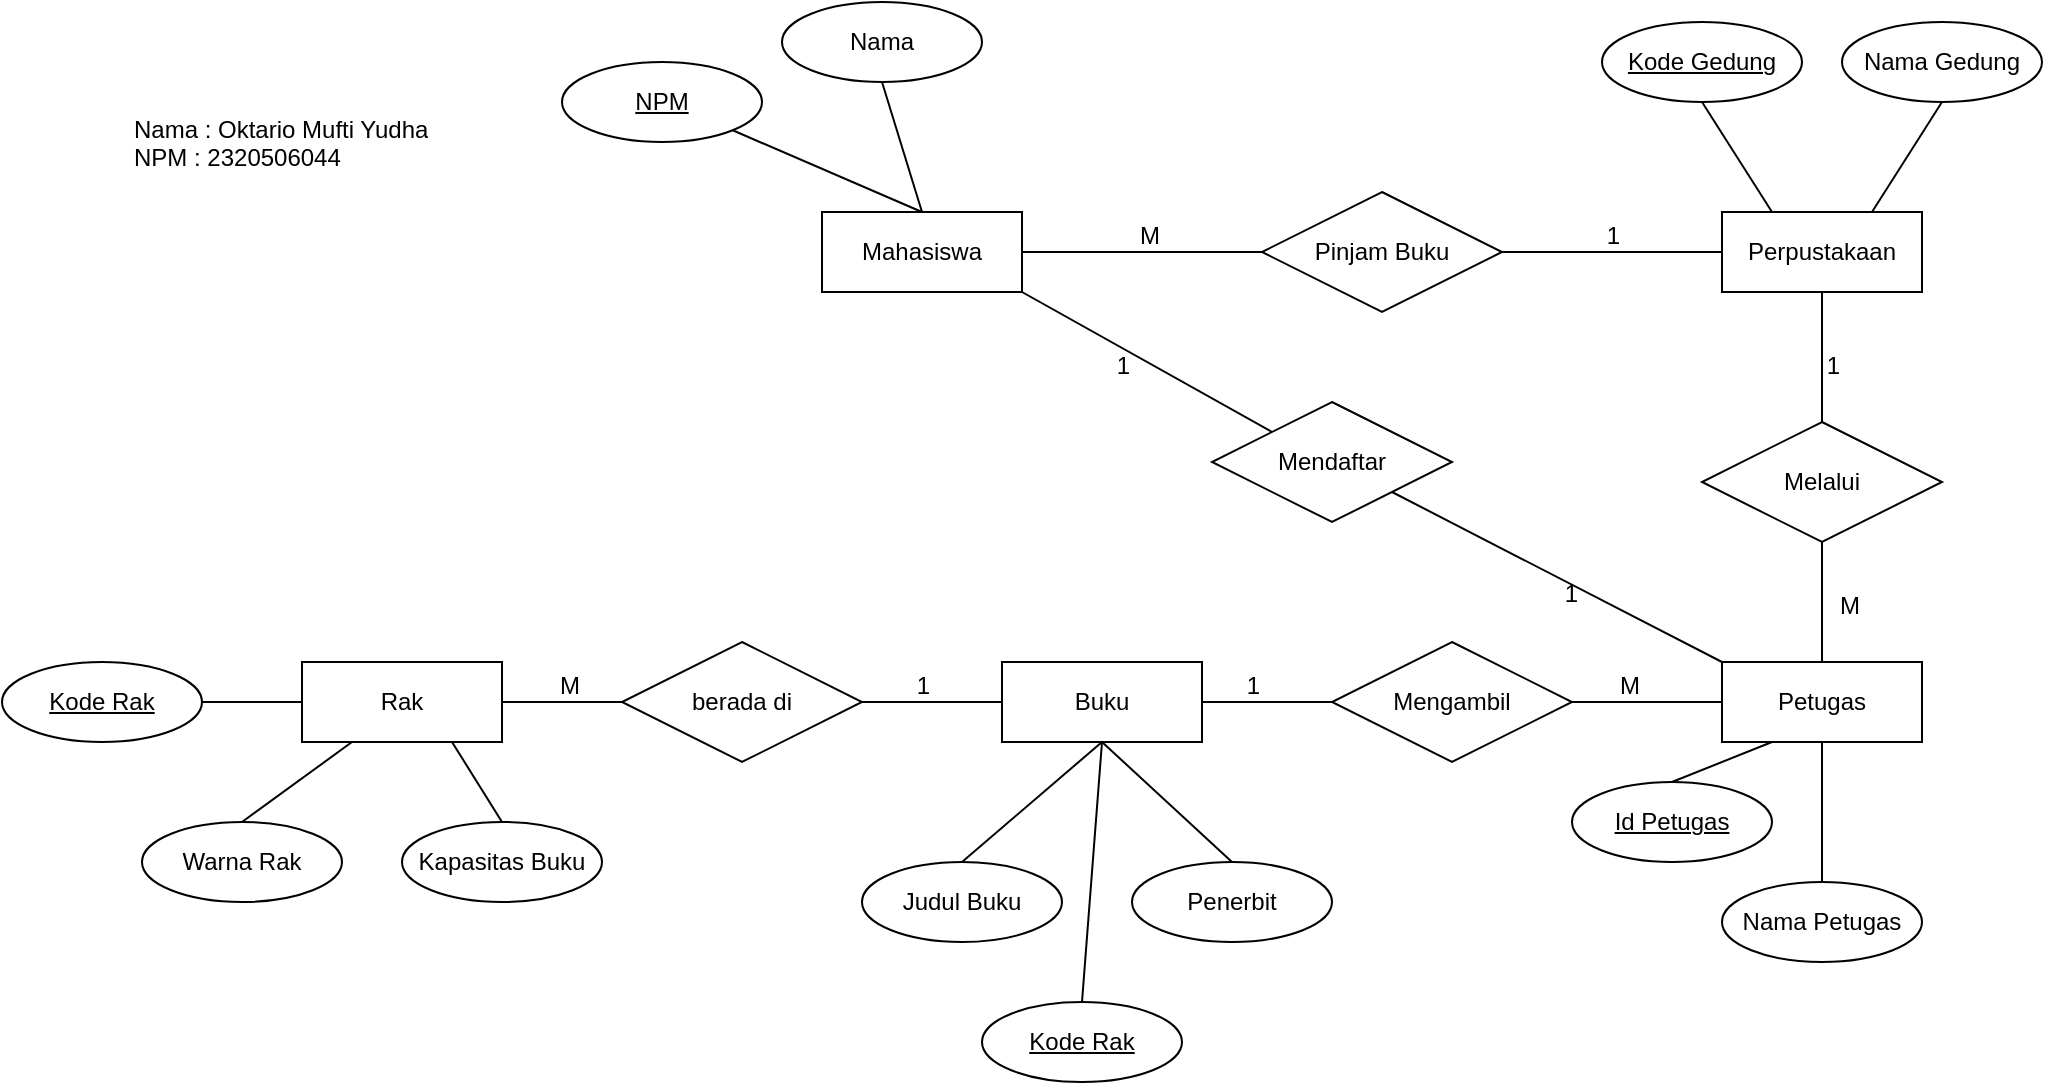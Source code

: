 <mxfile version="23.1.5" type="device">
  <diagram name="Page-1" id="nY2MPPAW5ZwuCeBeAnr3">
    <mxGraphModel dx="2450" dy="1040" grid="1" gridSize="10" guides="1" tooltips="1" connect="1" arrows="1" fold="1" page="1" pageScale="1" pageWidth="850" pageHeight="1100" math="0" shadow="0">
      <root>
        <mxCell id="0" />
        <mxCell id="1" parent="0" />
        <mxCell id="hcWIyMQXQOss8XHs0uEl-1" value="Mahasiswa" style="whiteSpace=wrap;html=1;align=center;" parent="1" vertex="1">
          <mxGeometry x="110" y="165" width="100" height="40" as="geometry" />
        </mxCell>
        <mxCell id="hcWIyMQXQOss8XHs0uEl-3" value="Petugas" style="whiteSpace=wrap;html=1;align=center;" parent="1" vertex="1">
          <mxGeometry x="560" y="390" width="100" height="40" as="geometry" />
        </mxCell>
        <mxCell id="hcWIyMQXQOss8XHs0uEl-6" value="NPM" style="ellipse;whiteSpace=wrap;html=1;align=center;fontStyle=4;" parent="1" vertex="1">
          <mxGeometry x="-20" y="90" width="100" height="40" as="geometry" />
        </mxCell>
        <mxCell id="hcWIyMQXQOss8XHs0uEl-7" value="Nama" style="ellipse;whiteSpace=wrap;html=1;align=center;" parent="1" vertex="1">
          <mxGeometry x="90" y="60" width="100" height="40" as="geometry" />
        </mxCell>
        <mxCell id="hcWIyMQXQOss8XHs0uEl-9" value="" style="endArrow=none;html=1;rounded=0;exitX=1;exitY=1;exitDx=0;exitDy=0;entryX=0.5;entryY=0;entryDx=0;entryDy=0;" parent="1" source="hcWIyMQXQOss8XHs0uEl-6" target="hcWIyMQXQOss8XHs0uEl-1" edge="1">
          <mxGeometry relative="1" as="geometry">
            <mxPoint x="170" y="335" as="sourcePoint" />
            <mxPoint x="330" y="335" as="targetPoint" />
          </mxGeometry>
        </mxCell>
        <mxCell id="hcWIyMQXQOss8XHs0uEl-10" value="" style="endArrow=none;html=1;rounded=0;exitX=0.5;exitY=1;exitDx=0;exitDy=0;entryX=0.5;entryY=0;entryDx=0;entryDy=0;" parent="1" source="hcWIyMQXQOss8XHs0uEl-7" target="hcWIyMQXQOss8XHs0uEl-1" edge="1">
          <mxGeometry relative="1" as="geometry">
            <mxPoint x="170" y="335" as="sourcePoint" />
            <mxPoint x="330" y="335" as="targetPoint" />
          </mxGeometry>
        </mxCell>
        <mxCell id="hcWIyMQXQOss8XHs0uEl-35" value="Id Petugas" style="ellipse;whiteSpace=wrap;html=1;align=center;fontStyle=4;" parent="1" vertex="1">
          <mxGeometry x="485" y="450" width="100" height="40" as="geometry" />
        </mxCell>
        <mxCell id="hcWIyMQXQOss8XHs0uEl-39" value="" style="endArrow=none;html=1;rounded=0;exitX=0.25;exitY=1;exitDx=0;exitDy=0;entryX=0.5;entryY=0;entryDx=0;entryDy=0;" parent="1" source="hcWIyMQXQOss8XHs0uEl-3" target="hcWIyMQXQOss8XHs0uEl-35" edge="1">
          <mxGeometry relative="1" as="geometry">
            <mxPoint x="800" y="450" as="sourcePoint" />
            <mxPoint x="715" y="460" as="targetPoint" />
          </mxGeometry>
        </mxCell>
        <mxCell id="hcWIyMQXQOss8XHs0uEl-40" value="Nama Petugas" style="ellipse;whiteSpace=wrap;html=1;align=center;" parent="1" vertex="1">
          <mxGeometry x="560" y="500" width="100" height="40" as="geometry" />
        </mxCell>
        <mxCell id="hcWIyMQXQOss8XHs0uEl-41" value="" style="endArrow=none;html=1;rounded=0;exitX=0.5;exitY=1;exitDx=0;exitDy=0;entryX=0.5;entryY=0;entryDx=0;entryDy=0;" parent="1" source="hcWIyMQXQOss8XHs0uEl-3" target="hcWIyMQXQOss8XHs0uEl-40" edge="1">
          <mxGeometry relative="1" as="geometry">
            <mxPoint x="800" y="450" as="sourcePoint" />
            <mxPoint x="960" y="450" as="targetPoint" />
          </mxGeometry>
        </mxCell>
        <mxCell id="hcWIyMQXQOss8XHs0uEl-47" value="Perpustakaan" style="whiteSpace=wrap;html=1;align=center;" parent="1" vertex="1">
          <mxGeometry x="560" y="165" width="100" height="40" as="geometry" />
        </mxCell>
        <mxCell id="hcWIyMQXQOss8XHs0uEl-48" value="Pinjam Buku" style="shape=rhombus;perimeter=rhombusPerimeter;whiteSpace=wrap;html=1;align=center;" parent="1" vertex="1">
          <mxGeometry x="330" y="155" width="120" height="60" as="geometry" />
        </mxCell>
        <mxCell id="hcWIyMQXQOss8XHs0uEl-49" value="Kode Gedung" style="ellipse;whiteSpace=wrap;html=1;align=center;fontStyle=4;" parent="1" vertex="1">
          <mxGeometry x="500" y="70" width="100" height="40" as="geometry" />
        </mxCell>
        <mxCell id="hcWIyMQXQOss8XHs0uEl-52" value="" style="endArrow=none;html=1;rounded=0;exitX=0.5;exitY=1;exitDx=0;exitDy=0;entryX=0.25;entryY=0;entryDx=0;entryDy=0;" parent="1" source="hcWIyMQXQOss8XHs0uEl-49" target="hcWIyMQXQOss8XHs0uEl-47" edge="1">
          <mxGeometry relative="1" as="geometry">
            <mxPoint x="350" y="300" as="sourcePoint" />
            <mxPoint x="510" y="300" as="targetPoint" />
          </mxGeometry>
        </mxCell>
        <mxCell id="hcWIyMQXQOss8XHs0uEl-56" value="Nama Gedung" style="ellipse;whiteSpace=wrap;html=1;align=center;" parent="1" vertex="1">
          <mxGeometry x="620" y="70" width="100" height="40" as="geometry" />
        </mxCell>
        <mxCell id="hcWIyMQXQOss8XHs0uEl-57" value="" style="endArrow=none;html=1;rounded=0;entryX=0.5;entryY=1;entryDx=0;entryDy=0;exitX=0.75;exitY=0;exitDx=0;exitDy=0;" parent="1" source="hcWIyMQXQOss8XHs0uEl-47" target="hcWIyMQXQOss8XHs0uEl-56" edge="1">
          <mxGeometry relative="1" as="geometry">
            <mxPoint x="350" y="300" as="sourcePoint" />
            <mxPoint x="510" y="300" as="targetPoint" />
          </mxGeometry>
        </mxCell>
        <mxCell id="hcWIyMQXQOss8XHs0uEl-58" value="Melalui" style="shape=rhombus;perimeter=rhombusPerimeter;whiteSpace=wrap;html=1;align=center;" parent="1" vertex="1">
          <mxGeometry x="550" y="270" width="120" height="60" as="geometry" />
        </mxCell>
        <mxCell id="hcWIyMQXQOss8XHs0uEl-61" value="Buku" style="whiteSpace=wrap;html=1;align=center;" parent="1" vertex="1">
          <mxGeometry x="200" y="390" width="100" height="40" as="geometry" />
        </mxCell>
        <mxCell id="hcWIyMQXQOss8XHs0uEl-62" value="Mengambil" style="shape=rhombus;perimeter=rhombusPerimeter;whiteSpace=wrap;html=1;align=center;" parent="1" vertex="1">
          <mxGeometry x="365" y="380" width="120" height="60" as="geometry" />
        </mxCell>
        <mxCell id="hcWIyMQXQOss8XHs0uEl-65" value="Judul Buku" style="ellipse;whiteSpace=wrap;html=1;align=center;" parent="1" vertex="1">
          <mxGeometry x="130" y="490" width="100" height="40" as="geometry" />
        </mxCell>
        <mxCell id="hcWIyMQXQOss8XHs0uEl-66" value="Penerbit" style="ellipse;whiteSpace=wrap;html=1;align=center;" parent="1" vertex="1">
          <mxGeometry x="265" y="490" width="100" height="40" as="geometry" />
        </mxCell>
        <mxCell id="hcWIyMQXQOss8XHs0uEl-69" value="Kode Rak" style="ellipse;whiteSpace=wrap;html=1;align=center;fontStyle=4;" parent="1" vertex="1">
          <mxGeometry x="190" y="560" width="100" height="40" as="geometry" />
        </mxCell>
        <mxCell id="hcWIyMQXQOss8XHs0uEl-70" value="" style="endArrow=none;html=1;rounded=0;exitX=0.5;exitY=1;exitDx=0;exitDy=0;entryX=0.5;entryY=0;entryDx=0;entryDy=0;" parent="1" source="hcWIyMQXQOss8XHs0uEl-61" target="hcWIyMQXQOss8XHs0uEl-69" edge="1">
          <mxGeometry relative="1" as="geometry">
            <mxPoint x="350" y="300" as="sourcePoint" />
            <mxPoint x="510" y="300" as="targetPoint" />
          </mxGeometry>
        </mxCell>
        <mxCell id="hcWIyMQXQOss8XHs0uEl-71" value="" style="endArrow=none;html=1;rounded=0;exitX=0.5;exitY=0;exitDx=0;exitDy=0;entryX=0.5;entryY=1;entryDx=0;entryDy=0;" parent="1" source="hcWIyMQXQOss8XHs0uEl-65" target="hcWIyMQXQOss8XHs0uEl-61" edge="1">
          <mxGeometry relative="1" as="geometry">
            <mxPoint x="350" y="300" as="sourcePoint" />
            <mxPoint x="510" y="300" as="targetPoint" />
          </mxGeometry>
        </mxCell>
        <mxCell id="hcWIyMQXQOss8XHs0uEl-72" value="" style="endArrow=none;html=1;rounded=0;exitX=0.5;exitY=1;exitDx=0;exitDy=0;entryX=0.5;entryY=0;entryDx=0;entryDy=0;" parent="1" source="hcWIyMQXQOss8XHs0uEl-61" target="hcWIyMQXQOss8XHs0uEl-66" edge="1">
          <mxGeometry relative="1" as="geometry">
            <mxPoint x="350" y="300" as="sourcePoint" />
            <mxPoint x="510" y="300" as="targetPoint" />
          </mxGeometry>
        </mxCell>
        <mxCell id="hcWIyMQXQOss8XHs0uEl-74" value="Mendaftar" style="shape=rhombus;perimeter=rhombusPerimeter;whiteSpace=wrap;html=1;align=center;" parent="1" vertex="1">
          <mxGeometry x="305" y="260" width="120" height="60" as="geometry" />
        </mxCell>
        <mxCell id="hcWIyMQXQOss8XHs0uEl-76" value="Rak" style="whiteSpace=wrap;html=1;align=center;" parent="1" vertex="1">
          <mxGeometry x="-150" y="390" width="100" height="40" as="geometry" />
        </mxCell>
        <mxCell id="hcWIyMQXQOss8XHs0uEl-78" value="berada di" style="shape=rhombus;perimeter=rhombusPerimeter;whiteSpace=wrap;html=1;align=center;" parent="1" vertex="1">
          <mxGeometry x="10" y="380" width="120" height="60" as="geometry" />
        </mxCell>
        <mxCell id="hcWIyMQXQOss8XHs0uEl-81" value="Warna Rak" style="ellipse;whiteSpace=wrap;html=1;align=center;" parent="1" vertex="1">
          <mxGeometry x="-230" y="470" width="100" height="40" as="geometry" />
        </mxCell>
        <mxCell id="hcWIyMQXQOss8XHs0uEl-82" value="Kapasitas Buku" style="ellipse;whiteSpace=wrap;html=1;align=center;" parent="1" vertex="1">
          <mxGeometry x="-100" y="470" width="100" height="40" as="geometry" />
        </mxCell>
        <mxCell id="hcWIyMQXQOss8XHs0uEl-83" value="Kode Rak" style="ellipse;whiteSpace=wrap;html=1;align=center;fontStyle=4;" parent="1" vertex="1">
          <mxGeometry x="-300" y="390" width="100" height="40" as="geometry" />
        </mxCell>
        <mxCell id="hcWIyMQXQOss8XHs0uEl-84" value="" style="endArrow=none;html=1;rounded=0;exitX=1;exitY=0.5;exitDx=0;exitDy=0;entryX=0;entryY=0.5;entryDx=0;entryDy=0;" parent="1" source="hcWIyMQXQOss8XHs0uEl-83" target="hcWIyMQXQOss8XHs0uEl-76" edge="1">
          <mxGeometry relative="1" as="geometry">
            <mxPoint x="350" y="200" as="sourcePoint" />
            <mxPoint x="510" y="200" as="targetPoint" />
          </mxGeometry>
        </mxCell>
        <mxCell id="hcWIyMQXQOss8XHs0uEl-85" value="" style="endArrow=none;html=1;rounded=0;exitX=0.25;exitY=1;exitDx=0;exitDy=0;entryX=0.5;entryY=0;entryDx=0;entryDy=0;" parent="1" source="hcWIyMQXQOss8XHs0uEl-76" target="hcWIyMQXQOss8XHs0uEl-81" edge="1">
          <mxGeometry relative="1" as="geometry">
            <mxPoint x="350" y="200" as="sourcePoint" />
            <mxPoint x="510" y="200" as="targetPoint" />
          </mxGeometry>
        </mxCell>
        <mxCell id="hcWIyMQXQOss8XHs0uEl-86" value="" style="endArrow=none;html=1;rounded=0;exitX=0.75;exitY=1;exitDx=0;exitDy=0;entryX=0.5;entryY=0;entryDx=0;entryDy=0;" parent="1" source="hcWIyMQXQOss8XHs0uEl-76" target="hcWIyMQXQOss8XHs0uEl-82" edge="1">
          <mxGeometry relative="1" as="geometry">
            <mxPoint x="350" y="200" as="sourcePoint" />
            <mxPoint x="510" y="200" as="targetPoint" />
          </mxGeometry>
        </mxCell>
        <mxCell id="H5hJ1cJA7Lm2Vp9csb4s-2" value="" style="endArrow=none;html=1;rounded=0;exitX=1;exitY=0.5;exitDx=0;exitDy=0;entryX=0;entryY=0.5;entryDx=0;entryDy=0;" edge="1" parent="1" source="hcWIyMQXQOss8XHs0uEl-1" target="hcWIyMQXQOss8XHs0uEl-48">
          <mxGeometry relative="1" as="geometry">
            <mxPoint x="200" y="140" as="sourcePoint" />
            <mxPoint x="360" y="140" as="targetPoint" />
          </mxGeometry>
        </mxCell>
        <mxCell id="H5hJ1cJA7Lm2Vp9csb4s-3" value="M" style="resizable=0;html=1;whiteSpace=wrap;align=right;verticalAlign=bottom;" connectable="0" vertex="1" parent="H5hJ1cJA7Lm2Vp9csb4s-2">
          <mxGeometry x="1" relative="1" as="geometry">
            <mxPoint x="-50" as="offset" />
          </mxGeometry>
        </mxCell>
        <mxCell id="H5hJ1cJA7Lm2Vp9csb4s-4" value="" style="endArrow=none;html=1;rounded=0;exitX=1;exitY=0.5;exitDx=0;exitDy=0;entryX=0;entryY=0.5;entryDx=0;entryDy=0;" edge="1" parent="1" source="hcWIyMQXQOss8XHs0uEl-48" target="hcWIyMQXQOss8XHs0uEl-47">
          <mxGeometry relative="1" as="geometry">
            <mxPoint x="220" y="195" as="sourcePoint" />
            <mxPoint x="340" y="195" as="targetPoint" />
          </mxGeometry>
        </mxCell>
        <mxCell id="H5hJ1cJA7Lm2Vp9csb4s-5" value="1" style="resizable=0;html=1;whiteSpace=wrap;align=right;verticalAlign=bottom;" connectable="0" vertex="1" parent="H5hJ1cJA7Lm2Vp9csb4s-4">
          <mxGeometry x="1" relative="1" as="geometry">
            <mxPoint x="-50" as="offset" />
          </mxGeometry>
        </mxCell>
        <mxCell id="H5hJ1cJA7Lm2Vp9csb4s-8" value="" style="endArrow=none;html=1;rounded=0;exitX=0.5;exitY=1;exitDx=0;exitDy=0;entryX=0.5;entryY=0;entryDx=0;entryDy=0;" edge="1" parent="1" source="hcWIyMQXQOss8XHs0uEl-47" target="hcWIyMQXQOss8XHs0uEl-58">
          <mxGeometry relative="1" as="geometry">
            <mxPoint x="460" y="195" as="sourcePoint" />
            <mxPoint x="570" y="195" as="targetPoint" />
          </mxGeometry>
        </mxCell>
        <mxCell id="H5hJ1cJA7Lm2Vp9csb4s-9" value="1" style="resizable=0;html=1;whiteSpace=wrap;align=right;verticalAlign=bottom;" connectable="0" vertex="1" parent="H5hJ1cJA7Lm2Vp9csb4s-8">
          <mxGeometry x="1" relative="1" as="geometry">
            <mxPoint x="10" y="-20" as="offset" />
          </mxGeometry>
        </mxCell>
        <mxCell id="H5hJ1cJA7Lm2Vp9csb4s-10" value="" style="endArrow=none;html=1;rounded=0;exitX=0.5;exitY=1;exitDx=0;exitDy=0;entryX=0.5;entryY=0;entryDx=0;entryDy=0;" edge="1" parent="1" source="hcWIyMQXQOss8XHs0uEl-58" target="hcWIyMQXQOss8XHs0uEl-3">
          <mxGeometry relative="1" as="geometry">
            <mxPoint x="680" y="315" as="sourcePoint" />
            <mxPoint x="680" y="380" as="targetPoint" />
          </mxGeometry>
        </mxCell>
        <mxCell id="H5hJ1cJA7Lm2Vp9csb4s-11" value="M" style="resizable=0;html=1;whiteSpace=wrap;align=right;verticalAlign=bottom;" connectable="0" vertex="1" parent="H5hJ1cJA7Lm2Vp9csb4s-10">
          <mxGeometry x="1" relative="1" as="geometry">
            <mxPoint x="20" y="-20" as="offset" />
          </mxGeometry>
        </mxCell>
        <mxCell id="H5hJ1cJA7Lm2Vp9csb4s-12" value="" style="endArrow=none;html=1;rounded=0;exitX=1;exitY=1;exitDx=0;exitDy=0;entryX=0;entryY=0;entryDx=0;entryDy=0;" edge="1" parent="1" source="hcWIyMQXQOss8XHs0uEl-1" target="hcWIyMQXQOss8XHs0uEl-74">
          <mxGeometry relative="1" as="geometry">
            <mxPoint x="460" y="195" as="sourcePoint" />
            <mxPoint x="570" y="195" as="targetPoint" />
          </mxGeometry>
        </mxCell>
        <mxCell id="H5hJ1cJA7Lm2Vp9csb4s-13" value="1" style="resizable=0;html=1;whiteSpace=wrap;align=right;verticalAlign=bottom;" connectable="0" vertex="1" parent="H5hJ1cJA7Lm2Vp9csb4s-12">
          <mxGeometry x="1" relative="1" as="geometry">
            <mxPoint x="-70" y="-25" as="offset" />
          </mxGeometry>
        </mxCell>
        <mxCell id="H5hJ1cJA7Lm2Vp9csb4s-14" value="" style="endArrow=none;html=1;rounded=0;exitX=1;exitY=1;exitDx=0;exitDy=0;entryX=0;entryY=0;entryDx=0;entryDy=0;" edge="1" parent="1" source="hcWIyMQXQOss8XHs0uEl-74" target="hcWIyMQXQOss8XHs0uEl-3">
          <mxGeometry relative="1" as="geometry">
            <mxPoint x="220" y="215" as="sourcePoint" />
            <mxPoint x="345" y="285" as="targetPoint" />
          </mxGeometry>
        </mxCell>
        <mxCell id="H5hJ1cJA7Lm2Vp9csb4s-15" value="1" style="resizable=0;html=1;whiteSpace=wrap;align=right;verticalAlign=bottom;" connectable="0" vertex="1" parent="H5hJ1cJA7Lm2Vp9csb4s-14">
          <mxGeometry x="1" relative="1" as="geometry">
            <mxPoint x="-70" y="-25" as="offset" />
          </mxGeometry>
        </mxCell>
        <mxCell id="H5hJ1cJA7Lm2Vp9csb4s-16" value="" style="endArrow=none;html=1;rounded=0;exitX=1;exitY=0.5;exitDx=0;exitDy=0;entryX=0;entryY=0.5;entryDx=0;entryDy=0;" edge="1" parent="1" source="hcWIyMQXQOss8XHs0uEl-62" target="hcWIyMQXQOss8XHs0uEl-3">
          <mxGeometry relative="1" as="geometry">
            <mxPoint x="220" y="195" as="sourcePoint" />
            <mxPoint x="340" y="195" as="targetPoint" />
          </mxGeometry>
        </mxCell>
        <mxCell id="H5hJ1cJA7Lm2Vp9csb4s-17" value="M" style="resizable=0;html=1;whiteSpace=wrap;align=right;verticalAlign=bottom;" connectable="0" vertex="1" parent="H5hJ1cJA7Lm2Vp9csb4s-16">
          <mxGeometry x="1" relative="1" as="geometry">
            <mxPoint x="-40" as="offset" />
          </mxGeometry>
        </mxCell>
        <mxCell id="H5hJ1cJA7Lm2Vp9csb4s-18" value="" style="endArrow=none;html=1;rounded=0;entryX=0;entryY=0.5;entryDx=0;entryDy=0;exitX=1;exitY=0.5;exitDx=0;exitDy=0;" edge="1" parent="1" source="hcWIyMQXQOss8XHs0uEl-61" target="hcWIyMQXQOss8XHs0uEl-62">
          <mxGeometry relative="1" as="geometry">
            <mxPoint x="320" y="390" as="sourcePoint" />
            <mxPoint x="570" y="195" as="targetPoint" />
          </mxGeometry>
        </mxCell>
        <mxCell id="H5hJ1cJA7Lm2Vp9csb4s-19" value="1" style="resizable=0;html=1;whiteSpace=wrap;align=right;verticalAlign=bottom;" connectable="0" vertex="1" parent="H5hJ1cJA7Lm2Vp9csb4s-18">
          <mxGeometry x="1" relative="1" as="geometry">
            <mxPoint x="-35" as="offset" />
          </mxGeometry>
        </mxCell>
        <mxCell id="H5hJ1cJA7Lm2Vp9csb4s-20" value="" style="endArrow=none;html=1;rounded=0;entryX=0;entryY=0.5;entryDx=0;entryDy=0;exitX=1;exitY=0.5;exitDx=0;exitDy=0;" edge="1" parent="1" source="hcWIyMQXQOss8XHs0uEl-78" target="hcWIyMQXQOss8XHs0uEl-61">
          <mxGeometry relative="1" as="geometry">
            <mxPoint x="310" y="420" as="sourcePoint" />
            <mxPoint x="375" y="420" as="targetPoint" />
          </mxGeometry>
        </mxCell>
        <mxCell id="H5hJ1cJA7Lm2Vp9csb4s-21" value="1" style="resizable=0;html=1;whiteSpace=wrap;align=right;verticalAlign=bottom;" connectable="0" vertex="1" parent="H5hJ1cJA7Lm2Vp9csb4s-20">
          <mxGeometry x="1" relative="1" as="geometry">
            <mxPoint x="-35" as="offset" />
          </mxGeometry>
        </mxCell>
        <mxCell id="H5hJ1cJA7Lm2Vp9csb4s-22" value="" style="endArrow=none;html=1;rounded=0;exitX=1;exitY=0.5;exitDx=0;exitDy=0;entryX=0;entryY=0.5;entryDx=0;entryDy=0;" edge="1" parent="1" source="hcWIyMQXQOss8XHs0uEl-76" target="hcWIyMQXQOss8XHs0uEl-78">
          <mxGeometry relative="1" as="geometry">
            <mxPoint x="220" y="195" as="sourcePoint" />
            <mxPoint x="340" y="195" as="targetPoint" />
          </mxGeometry>
        </mxCell>
        <mxCell id="H5hJ1cJA7Lm2Vp9csb4s-23" value="M" style="resizable=0;html=1;whiteSpace=wrap;align=right;verticalAlign=bottom;" connectable="0" vertex="1" parent="H5hJ1cJA7Lm2Vp9csb4s-22">
          <mxGeometry x="1" relative="1" as="geometry">
            <mxPoint x="-20" as="offset" />
          </mxGeometry>
        </mxCell>
        <mxCell id="H5hJ1cJA7Lm2Vp9csb4s-24" value="Nama : Oktario Mufti Yudha&lt;br&gt;NPM : 2320506044" style="text;strokeColor=none;fillColor=none;spacingLeft=4;spacingRight=4;overflow=hidden;rotatable=0;points=[[0,0.5],[1,0.5]];portConstraint=eastwest;fontSize=12;whiteSpace=wrap;html=1;" vertex="1" parent="1">
          <mxGeometry x="-240" y="110" width="250" height="50" as="geometry" />
        </mxCell>
      </root>
    </mxGraphModel>
  </diagram>
</mxfile>
